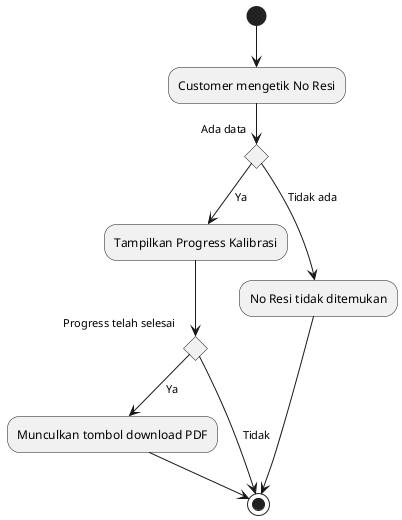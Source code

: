 @startuml
(*) --> "Customer mengetik No Resi"
if "Ada data" then
  --> [Ya] "Tampilkan Progress Kalibrasi"
  if "Progress telah selesai" then
    --> [Ya] "Munculkan tombol download PDF"
    -->(*)
  else 
    --> [Tidak] (*)
  endif
else 
  --> [Tidak ada] "No Resi tidak ditemukan"
endif
-->(*)
@enduml
